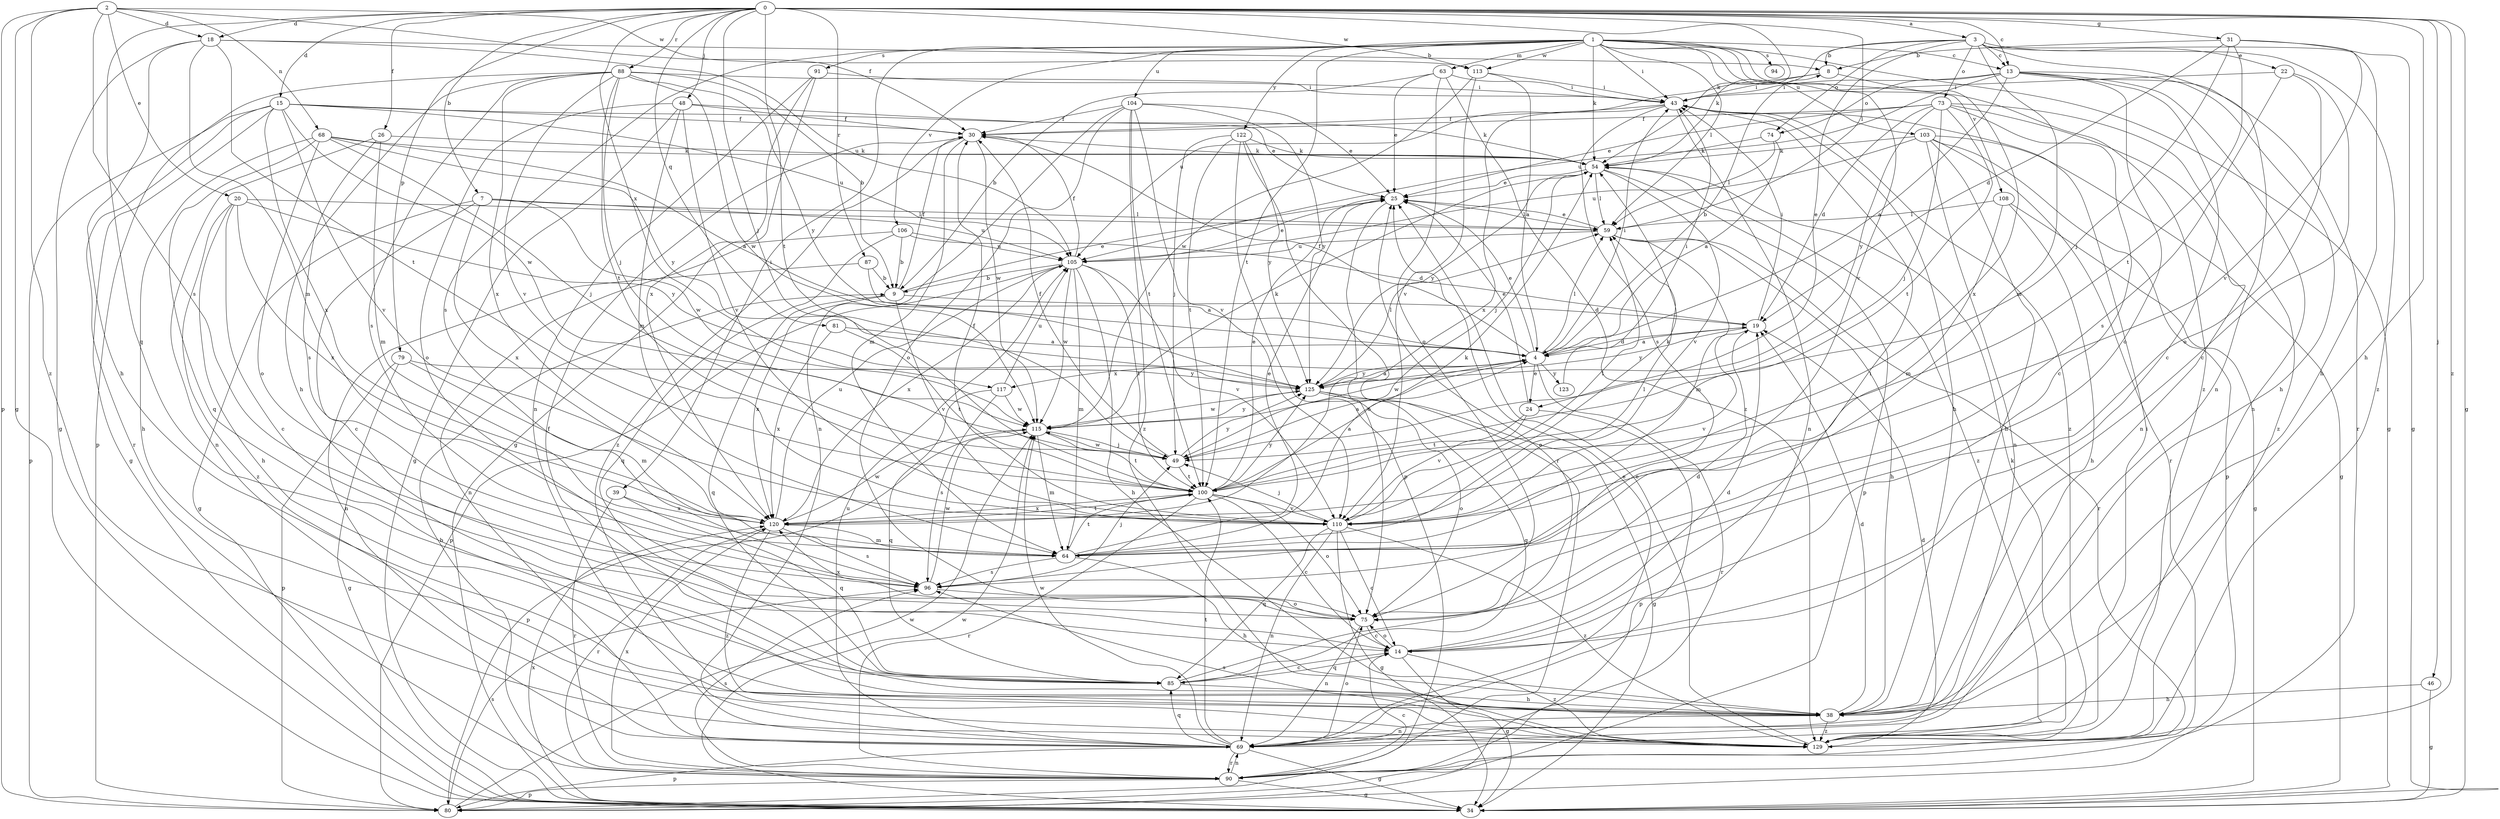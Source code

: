 strict digraph  {
0;
1;
2;
3;
4;
7;
8;
9;
13;
14;
15;
18;
19;
20;
22;
24;
25;
26;
30;
31;
34;
38;
39;
43;
46;
48;
49;
54;
59;
63;
64;
68;
69;
73;
74;
75;
79;
80;
81;
85;
87;
88;
90;
91;
94;
96;
100;
103;
104;
105;
106;
108;
110;
113;
115;
117;
120;
122;
123;
125;
129;
0 -> 3  [label=a];
0 -> 7  [label=b];
0 -> 13  [label=c];
0 -> 15  [label=d];
0 -> 18  [label=d];
0 -> 26  [label=f];
0 -> 31  [label=g];
0 -> 34  [label=g];
0 -> 38  [label=h];
0 -> 46  [label=j];
0 -> 48  [label=j];
0 -> 49  [label=j];
0 -> 54  [label=k];
0 -> 59  [label=l];
0 -> 79  [label=p];
0 -> 81  [label=q];
0 -> 85  [label=q];
0 -> 87  [label=r];
0 -> 88  [label=r];
0 -> 100  [label=t];
0 -> 113  [label=w];
0 -> 117  [label=x];
0 -> 129  [label=z];
1 -> 13  [label=c];
1 -> 34  [label=g];
1 -> 39  [label=i];
1 -> 43  [label=i];
1 -> 54  [label=k];
1 -> 59  [label=l];
1 -> 63  [label=m];
1 -> 91  [label=s];
1 -> 94  [label=s];
1 -> 96  [label=s];
1 -> 100  [label=t];
1 -> 103  [label=u];
1 -> 104  [label=u];
1 -> 106  [label=v];
1 -> 108  [label=v];
1 -> 110  [label=v];
1 -> 113  [label=w];
1 -> 122  [label=y];
1 -> 129  [label=z];
2 -> 18  [label=d];
2 -> 20  [label=e];
2 -> 30  [label=f];
2 -> 34  [label=g];
2 -> 68  [label=n];
2 -> 80  [label=p];
2 -> 96  [label=s];
2 -> 113  [label=w];
2 -> 129  [label=z];
3 -> 8  [label=b];
3 -> 13  [label=c];
3 -> 22  [label=e];
3 -> 24  [label=e];
3 -> 38  [label=h];
3 -> 54  [label=k];
3 -> 64  [label=m];
3 -> 69  [label=n];
3 -> 73  [label=o];
3 -> 74  [label=o];
3 -> 129  [label=z];
4 -> 8  [label=b];
4 -> 19  [label=d];
4 -> 24  [label=e];
4 -> 25  [label=e];
4 -> 30  [label=f];
4 -> 43  [label=i];
4 -> 59  [label=l];
4 -> 90  [label=r];
4 -> 115  [label=w];
4 -> 117  [label=x];
4 -> 123  [label=y];
4 -> 125  [label=y];
7 -> 14  [label=c];
7 -> 34  [label=g];
7 -> 59  [label=l];
7 -> 105  [label=u];
7 -> 115  [label=w];
7 -> 120  [label=x];
8 -> 43  [label=i];
8 -> 105  [label=u];
8 -> 120  [label=x];
9 -> 19  [label=d];
9 -> 25  [label=e];
9 -> 30  [label=f];
9 -> 85  [label=q];
9 -> 110  [label=v];
9 -> 120  [label=x];
13 -> 4  [label=a];
13 -> 14  [label=c];
13 -> 38  [label=h];
13 -> 43  [label=i];
13 -> 69  [label=n];
13 -> 74  [label=o];
13 -> 75  [label=o];
13 -> 90  [label=r];
13 -> 105  [label=u];
14 -> 19  [label=d];
14 -> 34  [label=g];
14 -> 43  [label=i];
14 -> 75  [label=o];
14 -> 85  [label=q];
14 -> 129  [label=z];
15 -> 30  [label=f];
15 -> 34  [label=g];
15 -> 54  [label=k];
15 -> 80  [label=p];
15 -> 90  [label=r];
15 -> 105  [label=u];
15 -> 110  [label=v];
15 -> 115  [label=w];
15 -> 120  [label=x];
18 -> 8  [label=b];
18 -> 34  [label=g];
18 -> 38  [label=h];
18 -> 64  [label=m];
18 -> 100  [label=t];
18 -> 105  [label=u];
19 -> 4  [label=a];
19 -> 43  [label=i];
19 -> 110  [label=v];
19 -> 125  [label=y];
20 -> 14  [label=c];
20 -> 38  [label=h];
20 -> 59  [label=l];
20 -> 120  [label=x];
20 -> 125  [label=y];
20 -> 129  [label=z];
22 -> 14  [label=c];
22 -> 43  [label=i];
22 -> 75  [label=o];
22 -> 96  [label=s];
24 -> 25  [label=e];
24 -> 80  [label=p];
24 -> 100  [label=t];
24 -> 110  [label=v];
25 -> 59  [label=l];
25 -> 75  [label=o];
26 -> 54  [label=k];
26 -> 64  [label=m];
26 -> 69  [label=n];
26 -> 96  [label=s];
30 -> 54  [label=k];
30 -> 64  [label=m];
30 -> 115  [label=w];
30 -> 129  [label=z];
31 -> 8  [label=b];
31 -> 19  [label=d];
31 -> 34  [label=g];
31 -> 49  [label=j];
31 -> 100  [label=t];
31 -> 110  [label=v];
34 -> 115  [label=w];
34 -> 120  [label=x];
38 -> 19  [label=d];
38 -> 30  [label=f];
38 -> 69  [label=n];
38 -> 129  [label=z];
39 -> 85  [label=q];
39 -> 90  [label=r];
39 -> 120  [label=x];
43 -> 30  [label=f];
43 -> 38  [label=h];
43 -> 69  [label=n];
43 -> 96  [label=s];
43 -> 120  [label=x];
43 -> 129  [label=z];
46 -> 34  [label=g];
46 -> 38  [label=h];
48 -> 25  [label=e];
48 -> 30  [label=f];
48 -> 34  [label=g];
48 -> 64  [label=m];
48 -> 75  [label=o];
48 -> 110  [label=v];
49 -> 4  [label=a];
49 -> 30  [label=f];
49 -> 100  [label=t];
49 -> 115  [label=w];
49 -> 125  [label=y];
54 -> 25  [label=e];
54 -> 49  [label=j];
54 -> 59  [label=l];
54 -> 80  [label=p];
54 -> 110  [label=v];
54 -> 125  [label=y];
54 -> 129  [label=z];
59 -> 25  [label=e];
59 -> 38  [label=h];
59 -> 64  [label=m];
59 -> 90  [label=r];
59 -> 105  [label=u];
63 -> 9  [label=b];
63 -> 25  [label=e];
63 -> 43  [label=i];
63 -> 75  [label=o];
63 -> 129  [label=z];
64 -> 25  [label=e];
64 -> 38  [label=h];
64 -> 54  [label=k];
64 -> 59  [label=l];
64 -> 96  [label=s];
64 -> 100  [label=t];
68 -> 4  [label=a];
68 -> 38  [label=h];
68 -> 49  [label=j];
68 -> 54  [label=k];
68 -> 75  [label=o];
68 -> 85  [label=q];
68 -> 125  [label=y];
69 -> 25  [label=e];
69 -> 34  [label=g];
69 -> 75  [label=o];
69 -> 80  [label=p];
69 -> 85  [label=q];
69 -> 90  [label=r];
69 -> 100  [label=t];
69 -> 105  [label=u];
69 -> 115  [label=w];
73 -> 14  [label=c];
73 -> 19  [label=d];
73 -> 25  [label=e];
73 -> 30  [label=f];
73 -> 49  [label=j];
73 -> 69  [label=n];
73 -> 100  [label=t];
73 -> 125  [label=y];
73 -> 129  [label=z];
74 -> 4  [label=a];
74 -> 54  [label=k];
74 -> 59  [label=l];
75 -> 14  [label=c];
75 -> 19  [label=d];
75 -> 69  [label=n];
75 -> 120  [label=x];
79 -> 34  [label=g];
79 -> 64  [label=m];
79 -> 80  [label=p];
79 -> 125  [label=y];
80 -> 96  [label=s];
80 -> 115  [label=w];
81 -> 4  [label=a];
81 -> 100  [label=t];
81 -> 120  [label=x];
85 -> 14  [label=c];
85 -> 25  [label=e];
85 -> 38  [label=h];
87 -> 4  [label=a];
87 -> 9  [label=b];
87 -> 69  [label=n];
88 -> 9  [label=b];
88 -> 38  [label=h];
88 -> 43  [label=i];
88 -> 49  [label=j];
88 -> 80  [label=p];
88 -> 96  [label=s];
88 -> 100  [label=t];
88 -> 110  [label=v];
88 -> 115  [label=w];
88 -> 120  [label=x];
88 -> 125  [label=y];
90 -> 9  [label=b];
90 -> 14  [label=c];
90 -> 34  [label=g];
90 -> 69  [label=n];
90 -> 80  [label=p];
90 -> 96  [label=s];
90 -> 120  [label=x];
91 -> 34  [label=g];
91 -> 43  [label=i];
91 -> 69  [label=n];
91 -> 120  [label=x];
96 -> 49  [label=j];
96 -> 75  [label=o];
96 -> 115  [label=w];
100 -> 4  [label=a];
100 -> 14  [label=c];
100 -> 25  [label=e];
100 -> 75  [label=o];
100 -> 90  [label=r];
100 -> 110  [label=v];
100 -> 120  [label=x];
100 -> 125  [label=y];
103 -> 34  [label=g];
103 -> 38  [label=h];
103 -> 54  [label=k];
103 -> 69  [label=n];
103 -> 80  [label=p];
103 -> 90  [label=r];
103 -> 105  [label=u];
104 -> 25  [label=e];
104 -> 30  [label=f];
104 -> 69  [label=n];
104 -> 75  [label=o];
104 -> 100  [label=t];
104 -> 110  [label=v];
104 -> 125  [label=y];
104 -> 129  [label=z];
105 -> 9  [label=b];
105 -> 25  [label=e];
105 -> 30  [label=f];
105 -> 38  [label=h];
105 -> 64  [label=m];
105 -> 80  [label=p];
105 -> 100  [label=t];
105 -> 110  [label=v];
105 -> 115  [label=w];
105 -> 120  [label=x];
106 -> 9  [label=b];
106 -> 19  [label=d];
106 -> 69  [label=n];
106 -> 85  [label=q];
106 -> 105  [label=u];
108 -> 34  [label=g];
108 -> 38  [label=h];
108 -> 59  [label=l];
108 -> 64  [label=m];
110 -> 14  [label=c];
110 -> 30  [label=f];
110 -> 34  [label=g];
110 -> 49  [label=j];
110 -> 54  [label=k];
110 -> 59  [label=l];
110 -> 69  [label=n];
110 -> 85  [label=q];
110 -> 129  [label=z];
113 -> 4  [label=a];
113 -> 43  [label=i];
113 -> 110  [label=v];
113 -> 115  [label=w];
115 -> 49  [label=j];
115 -> 54  [label=k];
115 -> 64  [label=m];
115 -> 80  [label=p];
115 -> 100  [label=t];
115 -> 125  [label=y];
117 -> 85  [label=q];
117 -> 96  [label=s];
117 -> 105  [label=u];
117 -> 115  [label=w];
120 -> 64  [label=m];
120 -> 90  [label=r];
120 -> 96  [label=s];
120 -> 100  [label=t];
120 -> 105  [label=u];
120 -> 115  [label=w];
120 -> 129  [label=z];
122 -> 49  [label=j];
122 -> 54  [label=k];
122 -> 80  [label=p];
122 -> 90  [label=r];
122 -> 100  [label=t];
122 -> 125  [label=y];
123 -> 43  [label=i];
125 -> 4  [label=a];
125 -> 34  [label=g];
125 -> 59  [label=l];
125 -> 75  [label=o];
125 -> 85  [label=q];
125 -> 115  [label=w];
129 -> 19  [label=d];
129 -> 25  [label=e];
129 -> 43  [label=i];
129 -> 54  [label=k];
129 -> 96  [label=s];
}
